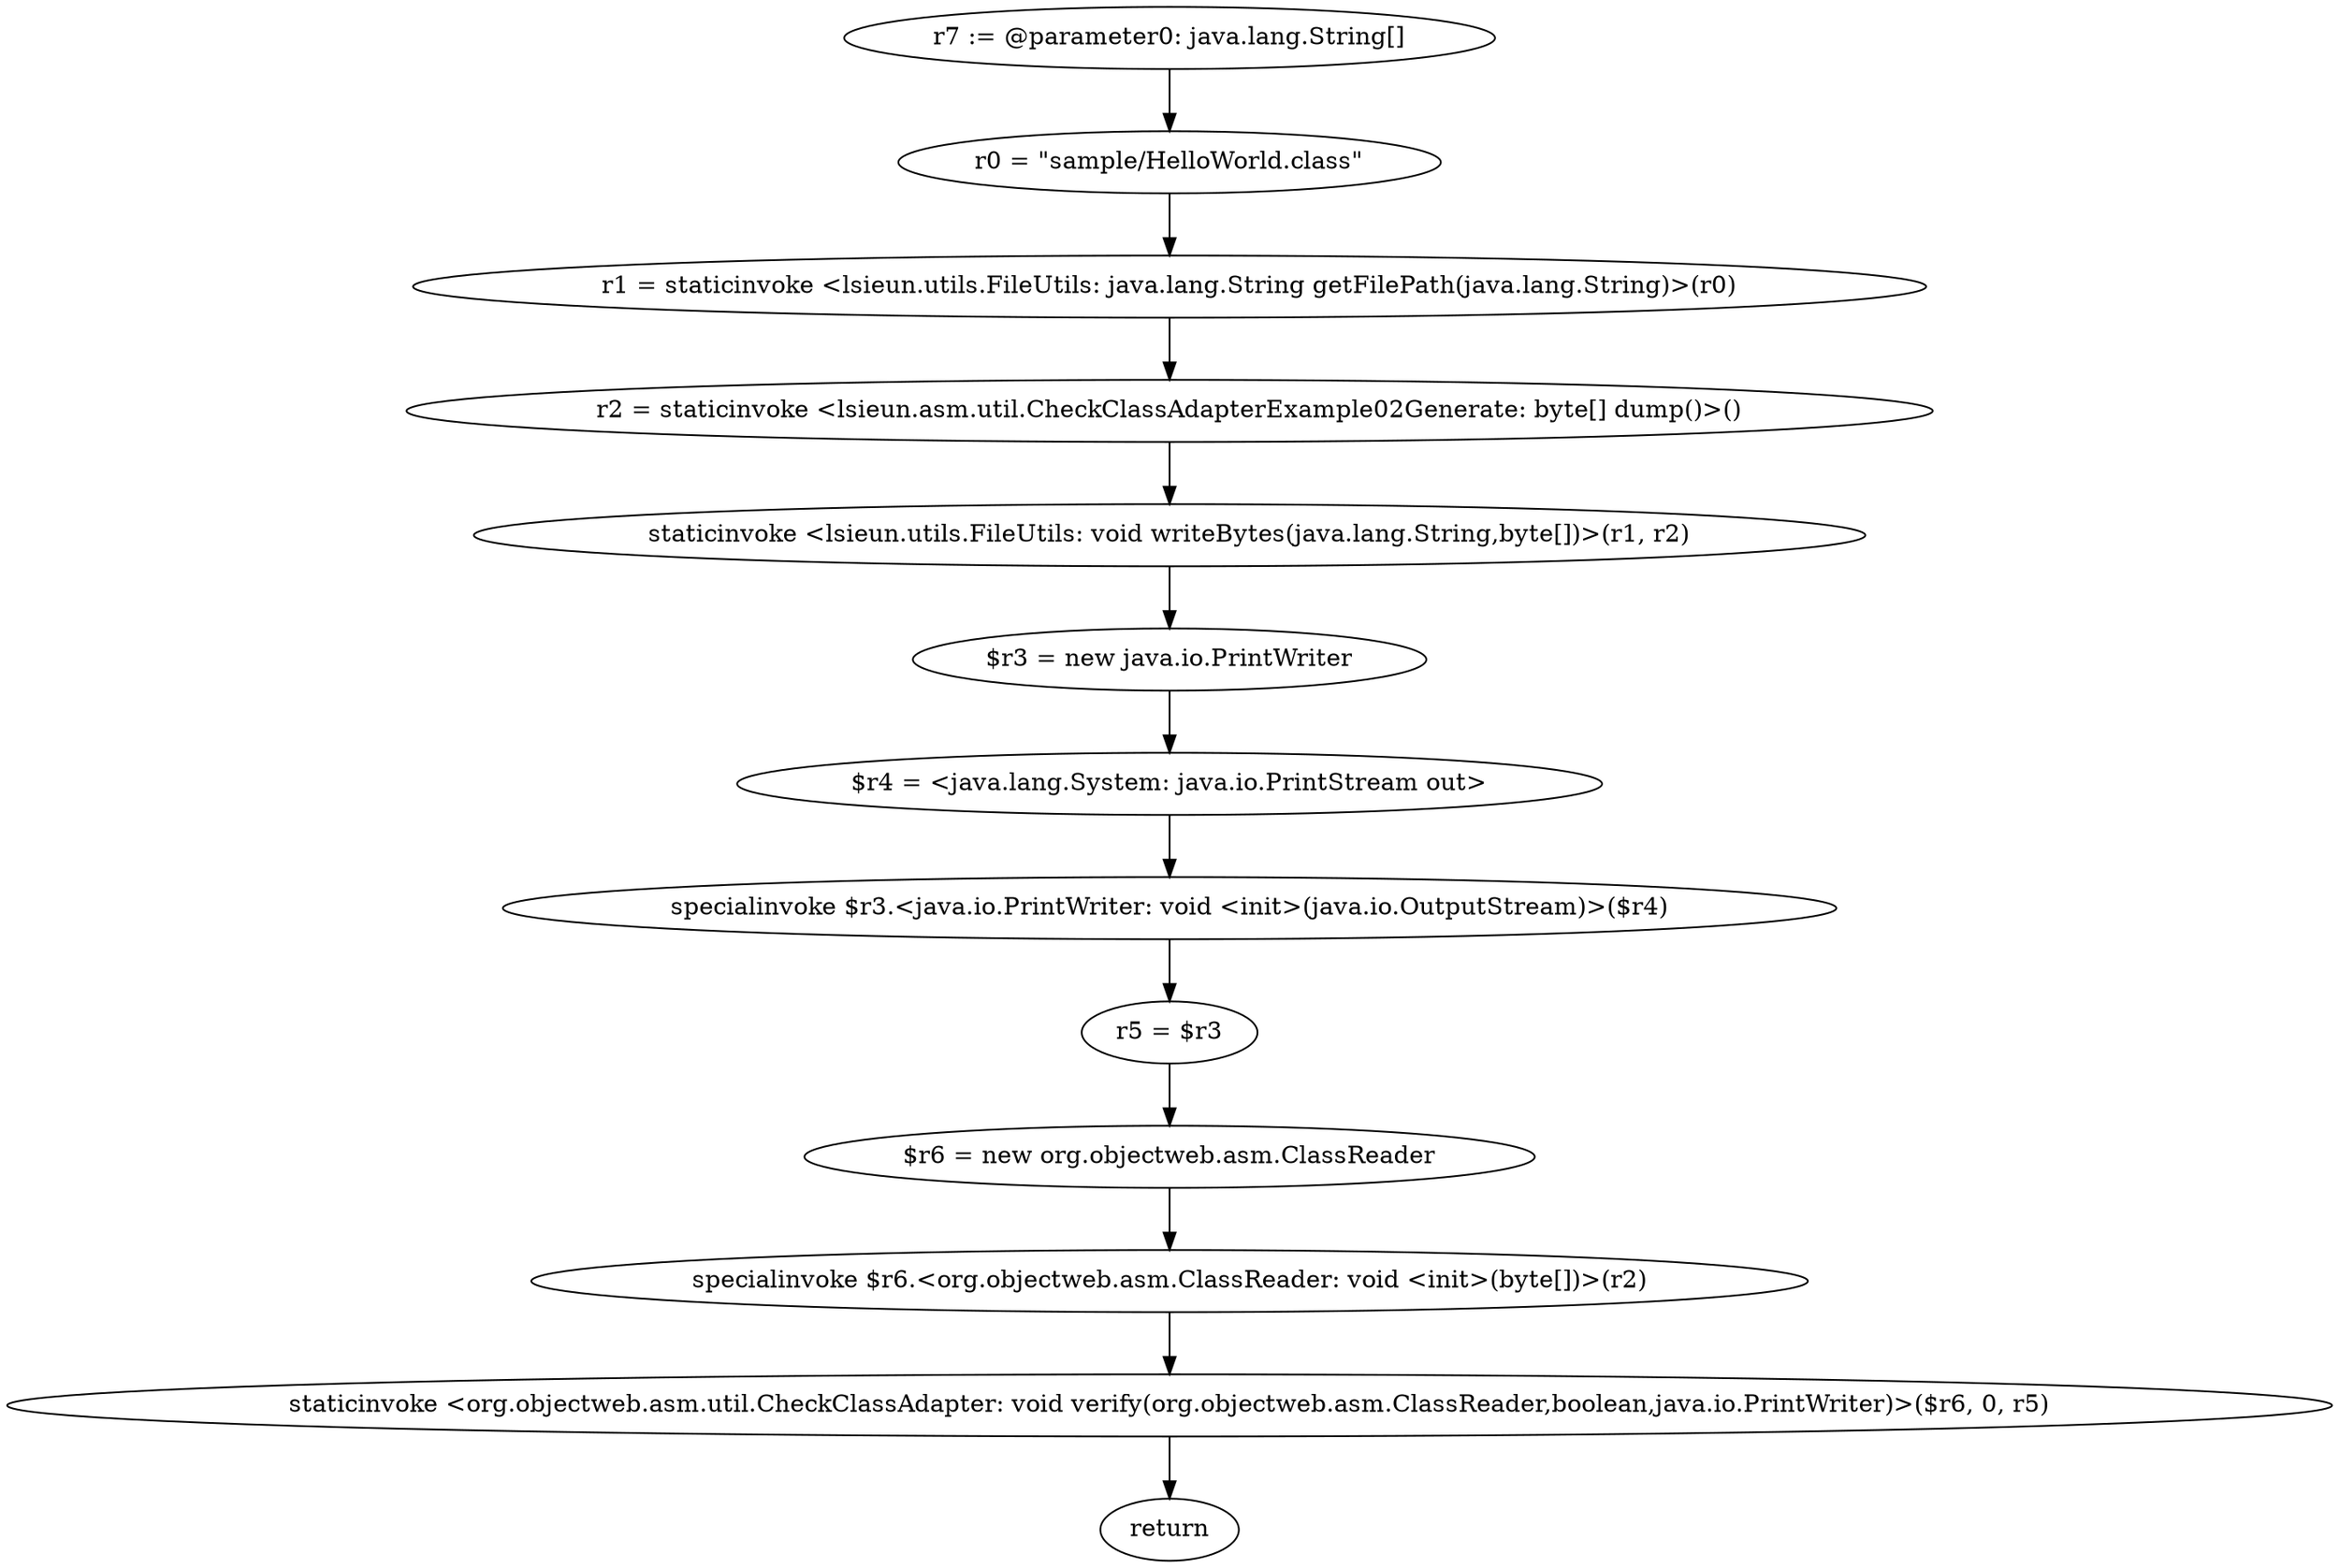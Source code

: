 digraph "unitGraph" {
    "r7 := @parameter0: java.lang.String[]"
    "r0 = \"sample/HelloWorld.class\""
    "r1 = staticinvoke <lsieun.utils.FileUtils: java.lang.String getFilePath(java.lang.String)>(r0)"
    "r2 = staticinvoke <lsieun.asm.util.CheckClassAdapterExample02Generate: byte[] dump()>()"
    "staticinvoke <lsieun.utils.FileUtils: void writeBytes(java.lang.String,byte[])>(r1, r2)"
    "$r3 = new java.io.PrintWriter"
    "$r4 = <java.lang.System: java.io.PrintStream out>"
    "specialinvoke $r3.<java.io.PrintWriter: void <init>(java.io.OutputStream)>($r4)"
    "r5 = $r3"
    "$r6 = new org.objectweb.asm.ClassReader"
    "specialinvoke $r6.<org.objectweb.asm.ClassReader: void <init>(byte[])>(r2)"
    "staticinvoke <org.objectweb.asm.util.CheckClassAdapter: void verify(org.objectweb.asm.ClassReader,boolean,java.io.PrintWriter)>($r6, 0, r5)"
    "return"
    "r7 := @parameter0: java.lang.String[]"->"r0 = \"sample/HelloWorld.class\"";
    "r0 = \"sample/HelloWorld.class\""->"r1 = staticinvoke <lsieun.utils.FileUtils: java.lang.String getFilePath(java.lang.String)>(r0)";
    "r1 = staticinvoke <lsieun.utils.FileUtils: java.lang.String getFilePath(java.lang.String)>(r0)"->"r2 = staticinvoke <lsieun.asm.util.CheckClassAdapterExample02Generate: byte[] dump()>()";
    "r2 = staticinvoke <lsieun.asm.util.CheckClassAdapterExample02Generate: byte[] dump()>()"->"staticinvoke <lsieun.utils.FileUtils: void writeBytes(java.lang.String,byte[])>(r1, r2)";
    "staticinvoke <lsieun.utils.FileUtils: void writeBytes(java.lang.String,byte[])>(r1, r2)"->"$r3 = new java.io.PrintWriter";
    "$r3 = new java.io.PrintWriter"->"$r4 = <java.lang.System: java.io.PrintStream out>";
    "$r4 = <java.lang.System: java.io.PrintStream out>"->"specialinvoke $r3.<java.io.PrintWriter: void <init>(java.io.OutputStream)>($r4)";
    "specialinvoke $r3.<java.io.PrintWriter: void <init>(java.io.OutputStream)>($r4)"->"r5 = $r3";
    "r5 = $r3"->"$r6 = new org.objectweb.asm.ClassReader";
    "$r6 = new org.objectweb.asm.ClassReader"->"specialinvoke $r6.<org.objectweb.asm.ClassReader: void <init>(byte[])>(r2)";
    "specialinvoke $r6.<org.objectweb.asm.ClassReader: void <init>(byte[])>(r2)"->"staticinvoke <org.objectweb.asm.util.CheckClassAdapter: void verify(org.objectweb.asm.ClassReader,boolean,java.io.PrintWriter)>($r6, 0, r5)";
    "staticinvoke <org.objectweb.asm.util.CheckClassAdapter: void verify(org.objectweb.asm.ClassReader,boolean,java.io.PrintWriter)>($r6, 0, r5)"->"return";
}

